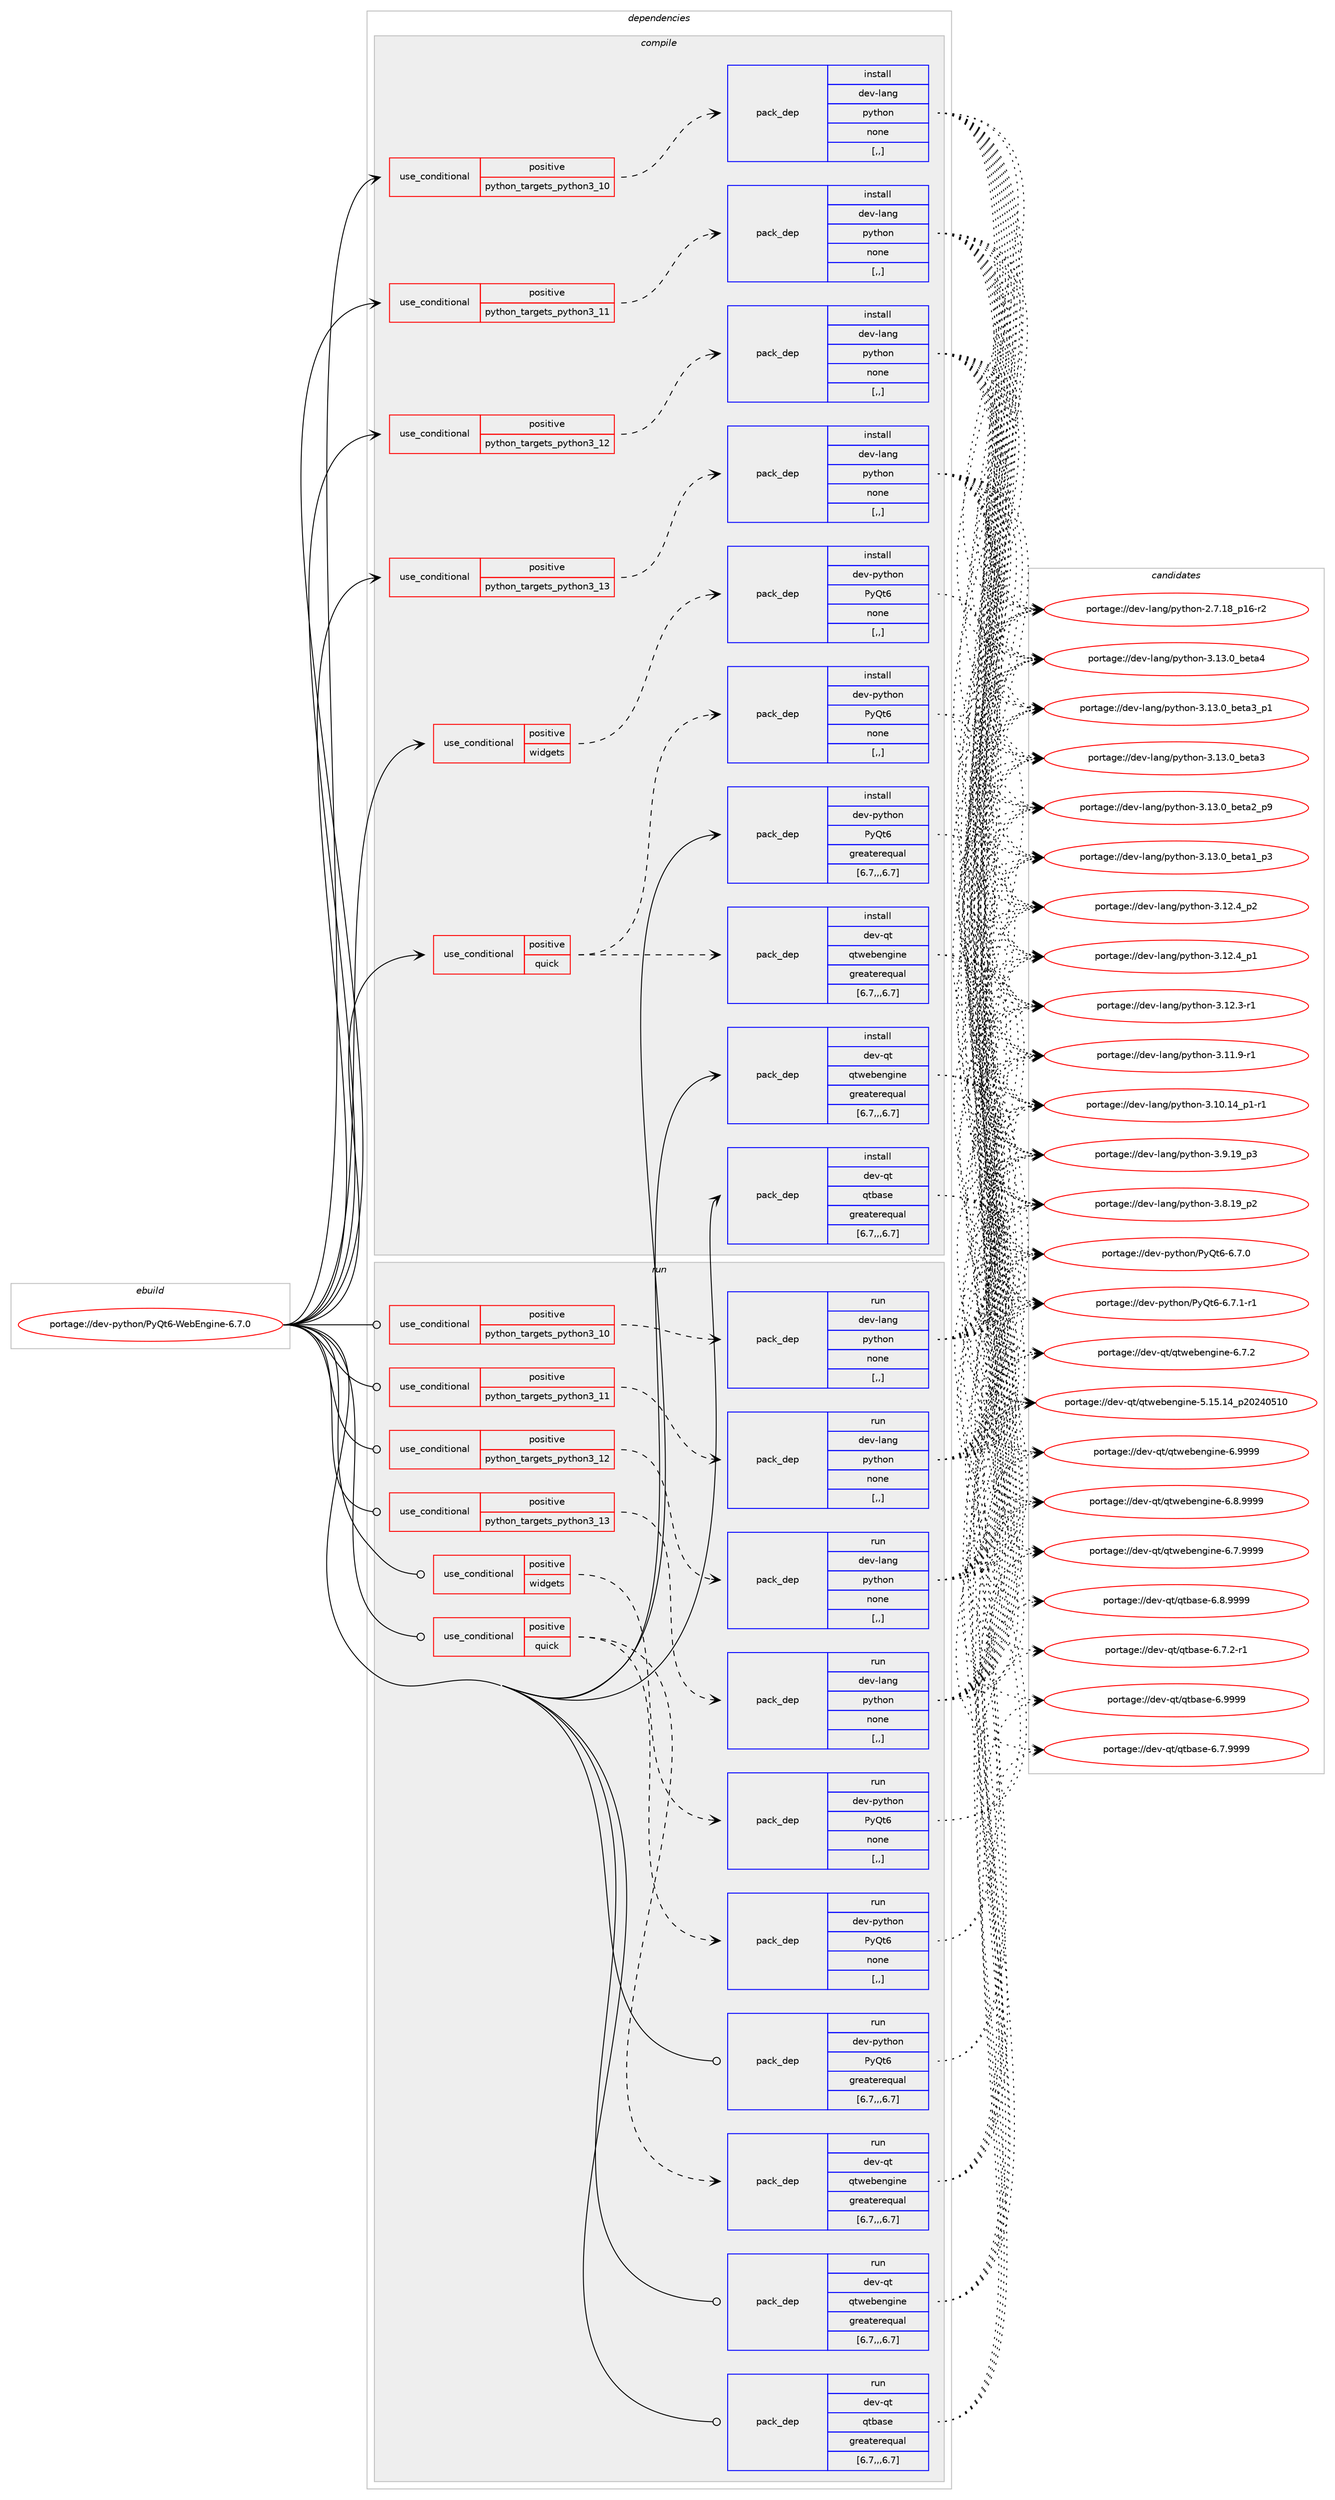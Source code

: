 digraph prolog {

# *************
# Graph options
# *************

newrank=true;
concentrate=true;
compound=true;
graph [rankdir=LR,fontname=Helvetica,fontsize=10,ranksep=1.5];#, ranksep=2.5, nodesep=0.2];
edge  [arrowhead=vee];
node  [fontname=Helvetica,fontsize=10];

# **********
# The ebuild
# **********

subgraph cluster_leftcol {
color=gray;
label=<<i>ebuild</i>>;
id [label="portage://dev-python/PyQt6-WebEngine-6.7.0", color=red, width=4, href="../dev-python/PyQt6-WebEngine-6.7.0.svg"];
}

# ****************
# The dependencies
# ****************

subgraph cluster_midcol {
color=gray;
label=<<i>dependencies</i>>;
subgraph cluster_compile {
fillcolor="#eeeeee";
style=filled;
label=<<i>compile</i>>;
subgraph cond30735 {
dependency141579 [label=<<TABLE BORDER="0" CELLBORDER="1" CELLSPACING="0" CELLPADDING="4"><TR><TD ROWSPAN="3" CELLPADDING="10">use_conditional</TD></TR><TR><TD>positive</TD></TR><TR><TD>python_targets_python3_10</TD></TR></TABLE>>, shape=none, color=red];
subgraph pack109601 {
dependency141580 [label=<<TABLE BORDER="0" CELLBORDER="1" CELLSPACING="0" CELLPADDING="4" WIDTH="220"><TR><TD ROWSPAN="6" CELLPADDING="30">pack_dep</TD></TR><TR><TD WIDTH="110">install</TD></TR><TR><TD>dev-lang</TD></TR><TR><TD>python</TD></TR><TR><TD>none</TD></TR><TR><TD>[,,]</TD></TR></TABLE>>, shape=none, color=blue];
}
dependency141579:e -> dependency141580:w [weight=20,style="dashed",arrowhead="vee"];
}
id:e -> dependency141579:w [weight=20,style="solid",arrowhead="vee"];
subgraph cond30736 {
dependency141581 [label=<<TABLE BORDER="0" CELLBORDER="1" CELLSPACING="0" CELLPADDING="4"><TR><TD ROWSPAN="3" CELLPADDING="10">use_conditional</TD></TR><TR><TD>positive</TD></TR><TR><TD>python_targets_python3_11</TD></TR></TABLE>>, shape=none, color=red];
subgraph pack109602 {
dependency141582 [label=<<TABLE BORDER="0" CELLBORDER="1" CELLSPACING="0" CELLPADDING="4" WIDTH="220"><TR><TD ROWSPAN="6" CELLPADDING="30">pack_dep</TD></TR><TR><TD WIDTH="110">install</TD></TR><TR><TD>dev-lang</TD></TR><TR><TD>python</TD></TR><TR><TD>none</TD></TR><TR><TD>[,,]</TD></TR></TABLE>>, shape=none, color=blue];
}
dependency141581:e -> dependency141582:w [weight=20,style="dashed",arrowhead="vee"];
}
id:e -> dependency141581:w [weight=20,style="solid",arrowhead="vee"];
subgraph cond30737 {
dependency141583 [label=<<TABLE BORDER="0" CELLBORDER="1" CELLSPACING="0" CELLPADDING="4"><TR><TD ROWSPAN="3" CELLPADDING="10">use_conditional</TD></TR><TR><TD>positive</TD></TR><TR><TD>python_targets_python3_12</TD></TR></TABLE>>, shape=none, color=red];
subgraph pack109603 {
dependency141584 [label=<<TABLE BORDER="0" CELLBORDER="1" CELLSPACING="0" CELLPADDING="4" WIDTH="220"><TR><TD ROWSPAN="6" CELLPADDING="30">pack_dep</TD></TR><TR><TD WIDTH="110">install</TD></TR><TR><TD>dev-lang</TD></TR><TR><TD>python</TD></TR><TR><TD>none</TD></TR><TR><TD>[,,]</TD></TR></TABLE>>, shape=none, color=blue];
}
dependency141583:e -> dependency141584:w [weight=20,style="dashed",arrowhead="vee"];
}
id:e -> dependency141583:w [weight=20,style="solid",arrowhead="vee"];
subgraph cond30738 {
dependency141585 [label=<<TABLE BORDER="0" CELLBORDER="1" CELLSPACING="0" CELLPADDING="4"><TR><TD ROWSPAN="3" CELLPADDING="10">use_conditional</TD></TR><TR><TD>positive</TD></TR><TR><TD>python_targets_python3_13</TD></TR></TABLE>>, shape=none, color=red];
subgraph pack109604 {
dependency141586 [label=<<TABLE BORDER="0" CELLBORDER="1" CELLSPACING="0" CELLPADDING="4" WIDTH="220"><TR><TD ROWSPAN="6" CELLPADDING="30">pack_dep</TD></TR><TR><TD WIDTH="110">install</TD></TR><TR><TD>dev-lang</TD></TR><TR><TD>python</TD></TR><TR><TD>none</TD></TR><TR><TD>[,,]</TD></TR></TABLE>>, shape=none, color=blue];
}
dependency141585:e -> dependency141586:w [weight=20,style="dashed",arrowhead="vee"];
}
id:e -> dependency141585:w [weight=20,style="solid",arrowhead="vee"];
subgraph cond30739 {
dependency141587 [label=<<TABLE BORDER="0" CELLBORDER="1" CELLSPACING="0" CELLPADDING="4"><TR><TD ROWSPAN="3" CELLPADDING="10">use_conditional</TD></TR><TR><TD>positive</TD></TR><TR><TD>quick</TD></TR></TABLE>>, shape=none, color=red];
subgraph pack109605 {
dependency141588 [label=<<TABLE BORDER="0" CELLBORDER="1" CELLSPACING="0" CELLPADDING="4" WIDTH="220"><TR><TD ROWSPAN="6" CELLPADDING="30">pack_dep</TD></TR><TR><TD WIDTH="110">install</TD></TR><TR><TD>dev-python</TD></TR><TR><TD>PyQt6</TD></TR><TR><TD>none</TD></TR><TR><TD>[,,]</TD></TR></TABLE>>, shape=none, color=blue];
}
dependency141587:e -> dependency141588:w [weight=20,style="dashed",arrowhead="vee"];
subgraph pack109606 {
dependency141589 [label=<<TABLE BORDER="0" CELLBORDER="1" CELLSPACING="0" CELLPADDING="4" WIDTH="220"><TR><TD ROWSPAN="6" CELLPADDING="30">pack_dep</TD></TR><TR><TD WIDTH="110">install</TD></TR><TR><TD>dev-qt</TD></TR><TR><TD>qtwebengine</TD></TR><TR><TD>greaterequal</TD></TR><TR><TD>[6.7,,,6.7]</TD></TR></TABLE>>, shape=none, color=blue];
}
dependency141587:e -> dependency141589:w [weight=20,style="dashed",arrowhead="vee"];
}
id:e -> dependency141587:w [weight=20,style="solid",arrowhead="vee"];
subgraph cond30740 {
dependency141590 [label=<<TABLE BORDER="0" CELLBORDER="1" CELLSPACING="0" CELLPADDING="4"><TR><TD ROWSPAN="3" CELLPADDING="10">use_conditional</TD></TR><TR><TD>positive</TD></TR><TR><TD>widgets</TD></TR></TABLE>>, shape=none, color=red];
subgraph pack109607 {
dependency141591 [label=<<TABLE BORDER="0" CELLBORDER="1" CELLSPACING="0" CELLPADDING="4" WIDTH="220"><TR><TD ROWSPAN="6" CELLPADDING="30">pack_dep</TD></TR><TR><TD WIDTH="110">install</TD></TR><TR><TD>dev-python</TD></TR><TR><TD>PyQt6</TD></TR><TR><TD>none</TD></TR><TR><TD>[,,]</TD></TR></TABLE>>, shape=none, color=blue];
}
dependency141590:e -> dependency141591:w [weight=20,style="dashed",arrowhead="vee"];
}
id:e -> dependency141590:w [weight=20,style="solid",arrowhead="vee"];
subgraph pack109608 {
dependency141592 [label=<<TABLE BORDER="0" CELLBORDER="1" CELLSPACING="0" CELLPADDING="4" WIDTH="220"><TR><TD ROWSPAN="6" CELLPADDING="30">pack_dep</TD></TR><TR><TD WIDTH="110">install</TD></TR><TR><TD>dev-python</TD></TR><TR><TD>PyQt6</TD></TR><TR><TD>greaterequal</TD></TR><TR><TD>[6.7,,,6.7]</TD></TR></TABLE>>, shape=none, color=blue];
}
id:e -> dependency141592:w [weight=20,style="solid",arrowhead="vee"];
subgraph pack109609 {
dependency141593 [label=<<TABLE BORDER="0" CELLBORDER="1" CELLSPACING="0" CELLPADDING="4" WIDTH="220"><TR><TD ROWSPAN="6" CELLPADDING="30">pack_dep</TD></TR><TR><TD WIDTH="110">install</TD></TR><TR><TD>dev-qt</TD></TR><TR><TD>qtbase</TD></TR><TR><TD>greaterequal</TD></TR><TR><TD>[6.7,,,6.7]</TD></TR></TABLE>>, shape=none, color=blue];
}
id:e -> dependency141593:w [weight=20,style="solid",arrowhead="vee"];
subgraph pack109610 {
dependency141594 [label=<<TABLE BORDER="0" CELLBORDER="1" CELLSPACING="0" CELLPADDING="4" WIDTH="220"><TR><TD ROWSPAN="6" CELLPADDING="30">pack_dep</TD></TR><TR><TD WIDTH="110">install</TD></TR><TR><TD>dev-qt</TD></TR><TR><TD>qtwebengine</TD></TR><TR><TD>greaterequal</TD></TR><TR><TD>[6.7,,,6.7]</TD></TR></TABLE>>, shape=none, color=blue];
}
id:e -> dependency141594:w [weight=20,style="solid",arrowhead="vee"];
}
subgraph cluster_compileandrun {
fillcolor="#eeeeee";
style=filled;
label=<<i>compile and run</i>>;
}
subgraph cluster_run {
fillcolor="#eeeeee";
style=filled;
label=<<i>run</i>>;
subgraph cond30741 {
dependency141595 [label=<<TABLE BORDER="0" CELLBORDER="1" CELLSPACING="0" CELLPADDING="4"><TR><TD ROWSPAN="3" CELLPADDING="10">use_conditional</TD></TR><TR><TD>positive</TD></TR><TR><TD>python_targets_python3_10</TD></TR></TABLE>>, shape=none, color=red];
subgraph pack109611 {
dependency141596 [label=<<TABLE BORDER="0" CELLBORDER="1" CELLSPACING="0" CELLPADDING="4" WIDTH="220"><TR><TD ROWSPAN="6" CELLPADDING="30">pack_dep</TD></TR><TR><TD WIDTH="110">run</TD></TR><TR><TD>dev-lang</TD></TR><TR><TD>python</TD></TR><TR><TD>none</TD></TR><TR><TD>[,,]</TD></TR></TABLE>>, shape=none, color=blue];
}
dependency141595:e -> dependency141596:w [weight=20,style="dashed",arrowhead="vee"];
}
id:e -> dependency141595:w [weight=20,style="solid",arrowhead="odot"];
subgraph cond30742 {
dependency141597 [label=<<TABLE BORDER="0" CELLBORDER="1" CELLSPACING="0" CELLPADDING="4"><TR><TD ROWSPAN="3" CELLPADDING="10">use_conditional</TD></TR><TR><TD>positive</TD></TR><TR><TD>python_targets_python3_11</TD></TR></TABLE>>, shape=none, color=red];
subgraph pack109612 {
dependency141598 [label=<<TABLE BORDER="0" CELLBORDER="1" CELLSPACING="0" CELLPADDING="4" WIDTH="220"><TR><TD ROWSPAN="6" CELLPADDING="30">pack_dep</TD></TR><TR><TD WIDTH="110">run</TD></TR><TR><TD>dev-lang</TD></TR><TR><TD>python</TD></TR><TR><TD>none</TD></TR><TR><TD>[,,]</TD></TR></TABLE>>, shape=none, color=blue];
}
dependency141597:e -> dependency141598:w [weight=20,style="dashed",arrowhead="vee"];
}
id:e -> dependency141597:w [weight=20,style="solid",arrowhead="odot"];
subgraph cond30743 {
dependency141599 [label=<<TABLE BORDER="0" CELLBORDER="1" CELLSPACING="0" CELLPADDING="4"><TR><TD ROWSPAN="3" CELLPADDING="10">use_conditional</TD></TR><TR><TD>positive</TD></TR><TR><TD>python_targets_python3_12</TD></TR></TABLE>>, shape=none, color=red];
subgraph pack109613 {
dependency141600 [label=<<TABLE BORDER="0" CELLBORDER="1" CELLSPACING="0" CELLPADDING="4" WIDTH="220"><TR><TD ROWSPAN="6" CELLPADDING="30">pack_dep</TD></TR><TR><TD WIDTH="110">run</TD></TR><TR><TD>dev-lang</TD></TR><TR><TD>python</TD></TR><TR><TD>none</TD></TR><TR><TD>[,,]</TD></TR></TABLE>>, shape=none, color=blue];
}
dependency141599:e -> dependency141600:w [weight=20,style="dashed",arrowhead="vee"];
}
id:e -> dependency141599:w [weight=20,style="solid",arrowhead="odot"];
subgraph cond30744 {
dependency141601 [label=<<TABLE BORDER="0" CELLBORDER="1" CELLSPACING="0" CELLPADDING="4"><TR><TD ROWSPAN="3" CELLPADDING="10">use_conditional</TD></TR><TR><TD>positive</TD></TR><TR><TD>python_targets_python3_13</TD></TR></TABLE>>, shape=none, color=red];
subgraph pack109614 {
dependency141602 [label=<<TABLE BORDER="0" CELLBORDER="1" CELLSPACING="0" CELLPADDING="4" WIDTH="220"><TR><TD ROWSPAN="6" CELLPADDING="30">pack_dep</TD></TR><TR><TD WIDTH="110">run</TD></TR><TR><TD>dev-lang</TD></TR><TR><TD>python</TD></TR><TR><TD>none</TD></TR><TR><TD>[,,]</TD></TR></TABLE>>, shape=none, color=blue];
}
dependency141601:e -> dependency141602:w [weight=20,style="dashed",arrowhead="vee"];
}
id:e -> dependency141601:w [weight=20,style="solid",arrowhead="odot"];
subgraph cond30745 {
dependency141603 [label=<<TABLE BORDER="0" CELLBORDER="1" CELLSPACING="0" CELLPADDING="4"><TR><TD ROWSPAN="3" CELLPADDING="10">use_conditional</TD></TR><TR><TD>positive</TD></TR><TR><TD>quick</TD></TR></TABLE>>, shape=none, color=red];
subgraph pack109615 {
dependency141604 [label=<<TABLE BORDER="0" CELLBORDER="1" CELLSPACING="0" CELLPADDING="4" WIDTH="220"><TR><TD ROWSPAN="6" CELLPADDING="30">pack_dep</TD></TR><TR><TD WIDTH="110">run</TD></TR><TR><TD>dev-python</TD></TR><TR><TD>PyQt6</TD></TR><TR><TD>none</TD></TR><TR><TD>[,,]</TD></TR></TABLE>>, shape=none, color=blue];
}
dependency141603:e -> dependency141604:w [weight=20,style="dashed",arrowhead="vee"];
subgraph pack109616 {
dependency141605 [label=<<TABLE BORDER="0" CELLBORDER="1" CELLSPACING="0" CELLPADDING="4" WIDTH="220"><TR><TD ROWSPAN="6" CELLPADDING="30">pack_dep</TD></TR><TR><TD WIDTH="110">run</TD></TR><TR><TD>dev-qt</TD></TR><TR><TD>qtwebengine</TD></TR><TR><TD>greaterequal</TD></TR><TR><TD>[6.7,,,6.7]</TD></TR></TABLE>>, shape=none, color=blue];
}
dependency141603:e -> dependency141605:w [weight=20,style="dashed",arrowhead="vee"];
}
id:e -> dependency141603:w [weight=20,style="solid",arrowhead="odot"];
subgraph cond30746 {
dependency141606 [label=<<TABLE BORDER="0" CELLBORDER="1" CELLSPACING="0" CELLPADDING="4"><TR><TD ROWSPAN="3" CELLPADDING="10">use_conditional</TD></TR><TR><TD>positive</TD></TR><TR><TD>widgets</TD></TR></TABLE>>, shape=none, color=red];
subgraph pack109617 {
dependency141607 [label=<<TABLE BORDER="0" CELLBORDER="1" CELLSPACING="0" CELLPADDING="4" WIDTH="220"><TR><TD ROWSPAN="6" CELLPADDING="30">pack_dep</TD></TR><TR><TD WIDTH="110">run</TD></TR><TR><TD>dev-python</TD></TR><TR><TD>PyQt6</TD></TR><TR><TD>none</TD></TR><TR><TD>[,,]</TD></TR></TABLE>>, shape=none, color=blue];
}
dependency141606:e -> dependency141607:w [weight=20,style="dashed",arrowhead="vee"];
}
id:e -> dependency141606:w [weight=20,style="solid",arrowhead="odot"];
subgraph pack109618 {
dependency141608 [label=<<TABLE BORDER="0" CELLBORDER="1" CELLSPACING="0" CELLPADDING="4" WIDTH="220"><TR><TD ROWSPAN="6" CELLPADDING="30">pack_dep</TD></TR><TR><TD WIDTH="110">run</TD></TR><TR><TD>dev-python</TD></TR><TR><TD>PyQt6</TD></TR><TR><TD>greaterequal</TD></TR><TR><TD>[6.7,,,6.7]</TD></TR></TABLE>>, shape=none, color=blue];
}
id:e -> dependency141608:w [weight=20,style="solid",arrowhead="odot"];
subgraph pack109619 {
dependency141609 [label=<<TABLE BORDER="0" CELLBORDER="1" CELLSPACING="0" CELLPADDING="4" WIDTH="220"><TR><TD ROWSPAN="6" CELLPADDING="30">pack_dep</TD></TR><TR><TD WIDTH="110">run</TD></TR><TR><TD>dev-qt</TD></TR><TR><TD>qtbase</TD></TR><TR><TD>greaterequal</TD></TR><TR><TD>[6.7,,,6.7]</TD></TR></TABLE>>, shape=none, color=blue];
}
id:e -> dependency141609:w [weight=20,style="solid",arrowhead="odot"];
subgraph pack109620 {
dependency141610 [label=<<TABLE BORDER="0" CELLBORDER="1" CELLSPACING="0" CELLPADDING="4" WIDTH="220"><TR><TD ROWSPAN="6" CELLPADDING="30">pack_dep</TD></TR><TR><TD WIDTH="110">run</TD></TR><TR><TD>dev-qt</TD></TR><TR><TD>qtwebengine</TD></TR><TR><TD>greaterequal</TD></TR><TR><TD>[6.7,,,6.7]</TD></TR></TABLE>>, shape=none, color=blue];
}
id:e -> dependency141610:w [weight=20,style="solid",arrowhead="odot"];
}
}

# **************
# The candidates
# **************

subgraph cluster_choices {
rank=same;
color=gray;
label=<<i>candidates</i>>;

subgraph choice109601 {
color=black;
nodesep=1;
choice1001011184510897110103471121211161041111104551464951464895981011169752 [label="portage://dev-lang/python-3.13.0_beta4", color=red, width=4,href="../dev-lang/python-3.13.0_beta4.svg"];
choice10010111845108971101034711212111610411111045514649514648959810111697519511249 [label="portage://dev-lang/python-3.13.0_beta3_p1", color=red, width=4,href="../dev-lang/python-3.13.0_beta3_p1.svg"];
choice1001011184510897110103471121211161041111104551464951464895981011169751 [label="portage://dev-lang/python-3.13.0_beta3", color=red, width=4,href="../dev-lang/python-3.13.0_beta3.svg"];
choice10010111845108971101034711212111610411111045514649514648959810111697509511257 [label="portage://dev-lang/python-3.13.0_beta2_p9", color=red, width=4,href="../dev-lang/python-3.13.0_beta2_p9.svg"];
choice10010111845108971101034711212111610411111045514649514648959810111697499511251 [label="portage://dev-lang/python-3.13.0_beta1_p3", color=red, width=4,href="../dev-lang/python-3.13.0_beta1_p3.svg"];
choice100101118451089711010347112121116104111110455146495046529511250 [label="portage://dev-lang/python-3.12.4_p2", color=red, width=4,href="../dev-lang/python-3.12.4_p2.svg"];
choice100101118451089711010347112121116104111110455146495046529511249 [label="portage://dev-lang/python-3.12.4_p1", color=red, width=4,href="../dev-lang/python-3.12.4_p1.svg"];
choice100101118451089711010347112121116104111110455146495046514511449 [label="portage://dev-lang/python-3.12.3-r1", color=red, width=4,href="../dev-lang/python-3.12.3-r1.svg"];
choice100101118451089711010347112121116104111110455146494946574511449 [label="portage://dev-lang/python-3.11.9-r1", color=red, width=4,href="../dev-lang/python-3.11.9-r1.svg"];
choice100101118451089711010347112121116104111110455146494846495295112494511449 [label="portage://dev-lang/python-3.10.14_p1-r1", color=red, width=4,href="../dev-lang/python-3.10.14_p1-r1.svg"];
choice100101118451089711010347112121116104111110455146574649579511251 [label="portage://dev-lang/python-3.9.19_p3", color=red, width=4,href="../dev-lang/python-3.9.19_p3.svg"];
choice100101118451089711010347112121116104111110455146564649579511250 [label="portage://dev-lang/python-3.8.19_p2", color=red, width=4,href="../dev-lang/python-3.8.19_p2.svg"];
choice100101118451089711010347112121116104111110455046554649569511249544511450 [label="portage://dev-lang/python-2.7.18_p16-r2", color=red, width=4,href="../dev-lang/python-2.7.18_p16-r2.svg"];
dependency141580:e -> choice1001011184510897110103471121211161041111104551464951464895981011169752:w [style=dotted,weight="100"];
dependency141580:e -> choice10010111845108971101034711212111610411111045514649514648959810111697519511249:w [style=dotted,weight="100"];
dependency141580:e -> choice1001011184510897110103471121211161041111104551464951464895981011169751:w [style=dotted,weight="100"];
dependency141580:e -> choice10010111845108971101034711212111610411111045514649514648959810111697509511257:w [style=dotted,weight="100"];
dependency141580:e -> choice10010111845108971101034711212111610411111045514649514648959810111697499511251:w [style=dotted,weight="100"];
dependency141580:e -> choice100101118451089711010347112121116104111110455146495046529511250:w [style=dotted,weight="100"];
dependency141580:e -> choice100101118451089711010347112121116104111110455146495046529511249:w [style=dotted,weight="100"];
dependency141580:e -> choice100101118451089711010347112121116104111110455146495046514511449:w [style=dotted,weight="100"];
dependency141580:e -> choice100101118451089711010347112121116104111110455146494946574511449:w [style=dotted,weight="100"];
dependency141580:e -> choice100101118451089711010347112121116104111110455146494846495295112494511449:w [style=dotted,weight="100"];
dependency141580:e -> choice100101118451089711010347112121116104111110455146574649579511251:w [style=dotted,weight="100"];
dependency141580:e -> choice100101118451089711010347112121116104111110455146564649579511250:w [style=dotted,weight="100"];
dependency141580:e -> choice100101118451089711010347112121116104111110455046554649569511249544511450:w [style=dotted,weight="100"];
}
subgraph choice109602 {
color=black;
nodesep=1;
choice1001011184510897110103471121211161041111104551464951464895981011169752 [label="portage://dev-lang/python-3.13.0_beta4", color=red, width=4,href="../dev-lang/python-3.13.0_beta4.svg"];
choice10010111845108971101034711212111610411111045514649514648959810111697519511249 [label="portage://dev-lang/python-3.13.0_beta3_p1", color=red, width=4,href="../dev-lang/python-3.13.0_beta3_p1.svg"];
choice1001011184510897110103471121211161041111104551464951464895981011169751 [label="portage://dev-lang/python-3.13.0_beta3", color=red, width=4,href="../dev-lang/python-3.13.0_beta3.svg"];
choice10010111845108971101034711212111610411111045514649514648959810111697509511257 [label="portage://dev-lang/python-3.13.0_beta2_p9", color=red, width=4,href="../dev-lang/python-3.13.0_beta2_p9.svg"];
choice10010111845108971101034711212111610411111045514649514648959810111697499511251 [label="portage://dev-lang/python-3.13.0_beta1_p3", color=red, width=4,href="../dev-lang/python-3.13.0_beta1_p3.svg"];
choice100101118451089711010347112121116104111110455146495046529511250 [label="portage://dev-lang/python-3.12.4_p2", color=red, width=4,href="../dev-lang/python-3.12.4_p2.svg"];
choice100101118451089711010347112121116104111110455146495046529511249 [label="portage://dev-lang/python-3.12.4_p1", color=red, width=4,href="../dev-lang/python-3.12.4_p1.svg"];
choice100101118451089711010347112121116104111110455146495046514511449 [label="portage://dev-lang/python-3.12.3-r1", color=red, width=4,href="../dev-lang/python-3.12.3-r1.svg"];
choice100101118451089711010347112121116104111110455146494946574511449 [label="portage://dev-lang/python-3.11.9-r1", color=red, width=4,href="../dev-lang/python-3.11.9-r1.svg"];
choice100101118451089711010347112121116104111110455146494846495295112494511449 [label="portage://dev-lang/python-3.10.14_p1-r1", color=red, width=4,href="../dev-lang/python-3.10.14_p1-r1.svg"];
choice100101118451089711010347112121116104111110455146574649579511251 [label="portage://dev-lang/python-3.9.19_p3", color=red, width=4,href="../dev-lang/python-3.9.19_p3.svg"];
choice100101118451089711010347112121116104111110455146564649579511250 [label="portage://dev-lang/python-3.8.19_p2", color=red, width=4,href="../dev-lang/python-3.8.19_p2.svg"];
choice100101118451089711010347112121116104111110455046554649569511249544511450 [label="portage://dev-lang/python-2.7.18_p16-r2", color=red, width=4,href="../dev-lang/python-2.7.18_p16-r2.svg"];
dependency141582:e -> choice1001011184510897110103471121211161041111104551464951464895981011169752:w [style=dotted,weight="100"];
dependency141582:e -> choice10010111845108971101034711212111610411111045514649514648959810111697519511249:w [style=dotted,weight="100"];
dependency141582:e -> choice1001011184510897110103471121211161041111104551464951464895981011169751:w [style=dotted,weight="100"];
dependency141582:e -> choice10010111845108971101034711212111610411111045514649514648959810111697509511257:w [style=dotted,weight="100"];
dependency141582:e -> choice10010111845108971101034711212111610411111045514649514648959810111697499511251:w [style=dotted,weight="100"];
dependency141582:e -> choice100101118451089711010347112121116104111110455146495046529511250:w [style=dotted,weight="100"];
dependency141582:e -> choice100101118451089711010347112121116104111110455146495046529511249:w [style=dotted,weight="100"];
dependency141582:e -> choice100101118451089711010347112121116104111110455146495046514511449:w [style=dotted,weight="100"];
dependency141582:e -> choice100101118451089711010347112121116104111110455146494946574511449:w [style=dotted,weight="100"];
dependency141582:e -> choice100101118451089711010347112121116104111110455146494846495295112494511449:w [style=dotted,weight="100"];
dependency141582:e -> choice100101118451089711010347112121116104111110455146574649579511251:w [style=dotted,weight="100"];
dependency141582:e -> choice100101118451089711010347112121116104111110455146564649579511250:w [style=dotted,weight="100"];
dependency141582:e -> choice100101118451089711010347112121116104111110455046554649569511249544511450:w [style=dotted,weight="100"];
}
subgraph choice109603 {
color=black;
nodesep=1;
choice1001011184510897110103471121211161041111104551464951464895981011169752 [label="portage://dev-lang/python-3.13.0_beta4", color=red, width=4,href="../dev-lang/python-3.13.0_beta4.svg"];
choice10010111845108971101034711212111610411111045514649514648959810111697519511249 [label="portage://dev-lang/python-3.13.0_beta3_p1", color=red, width=4,href="../dev-lang/python-3.13.0_beta3_p1.svg"];
choice1001011184510897110103471121211161041111104551464951464895981011169751 [label="portage://dev-lang/python-3.13.0_beta3", color=red, width=4,href="../dev-lang/python-3.13.0_beta3.svg"];
choice10010111845108971101034711212111610411111045514649514648959810111697509511257 [label="portage://dev-lang/python-3.13.0_beta2_p9", color=red, width=4,href="../dev-lang/python-3.13.0_beta2_p9.svg"];
choice10010111845108971101034711212111610411111045514649514648959810111697499511251 [label="portage://dev-lang/python-3.13.0_beta1_p3", color=red, width=4,href="../dev-lang/python-3.13.0_beta1_p3.svg"];
choice100101118451089711010347112121116104111110455146495046529511250 [label="portage://dev-lang/python-3.12.4_p2", color=red, width=4,href="../dev-lang/python-3.12.4_p2.svg"];
choice100101118451089711010347112121116104111110455146495046529511249 [label="portage://dev-lang/python-3.12.4_p1", color=red, width=4,href="../dev-lang/python-3.12.4_p1.svg"];
choice100101118451089711010347112121116104111110455146495046514511449 [label="portage://dev-lang/python-3.12.3-r1", color=red, width=4,href="../dev-lang/python-3.12.3-r1.svg"];
choice100101118451089711010347112121116104111110455146494946574511449 [label="portage://dev-lang/python-3.11.9-r1", color=red, width=4,href="../dev-lang/python-3.11.9-r1.svg"];
choice100101118451089711010347112121116104111110455146494846495295112494511449 [label="portage://dev-lang/python-3.10.14_p1-r1", color=red, width=4,href="../dev-lang/python-3.10.14_p1-r1.svg"];
choice100101118451089711010347112121116104111110455146574649579511251 [label="portage://dev-lang/python-3.9.19_p3", color=red, width=4,href="../dev-lang/python-3.9.19_p3.svg"];
choice100101118451089711010347112121116104111110455146564649579511250 [label="portage://dev-lang/python-3.8.19_p2", color=red, width=4,href="../dev-lang/python-3.8.19_p2.svg"];
choice100101118451089711010347112121116104111110455046554649569511249544511450 [label="portage://dev-lang/python-2.7.18_p16-r2", color=red, width=4,href="../dev-lang/python-2.7.18_p16-r2.svg"];
dependency141584:e -> choice1001011184510897110103471121211161041111104551464951464895981011169752:w [style=dotted,weight="100"];
dependency141584:e -> choice10010111845108971101034711212111610411111045514649514648959810111697519511249:w [style=dotted,weight="100"];
dependency141584:e -> choice1001011184510897110103471121211161041111104551464951464895981011169751:w [style=dotted,weight="100"];
dependency141584:e -> choice10010111845108971101034711212111610411111045514649514648959810111697509511257:w [style=dotted,weight="100"];
dependency141584:e -> choice10010111845108971101034711212111610411111045514649514648959810111697499511251:w [style=dotted,weight="100"];
dependency141584:e -> choice100101118451089711010347112121116104111110455146495046529511250:w [style=dotted,weight="100"];
dependency141584:e -> choice100101118451089711010347112121116104111110455146495046529511249:w [style=dotted,weight="100"];
dependency141584:e -> choice100101118451089711010347112121116104111110455146495046514511449:w [style=dotted,weight="100"];
dependency141584:e -> choice100101118451089711010347112121116104111110455146494946574511449:w [style=dotted,weight="100"];
dependency141584:e -> choice100101118451089711010347112121116104111110455146494846495295112494511449:w [style=dotted,weight="100"];
dependency141584:e -> choice100101118451089711010347112121116104111110455146574649579511251:w [style=dotted,weight="100"];
dependency141584:e -> choice100101118451089711010347112121116104111110455146564649579511250:w [style=dotted,weight="100"];
dependency141584:e -> choice100101118451089711010347112121116104111110455046554649569511249544511450:w [style=dotted,weight="100"];
}
subgraph choice109604 {
color=black;
nodesep=1;
choice1001011184510897110103471121211161041111104551464951464895981011169752 [label="portage://dev-lang/python-3.13.0_beta4", color=red, width=4,href="../dev-lang/python-3.13.0_beta4.svg"];
choice10010111845108971101034711212111610411111045514649514648959810111697519511249 [label="portage://dev-lang/python-3.13.0_beta3_p1", color=red, width=4,href="../dev-lang/python-3.13.0_beta3_p1.svg"];
choice1001011184510897110103471121211161041111104551464951464895981011169751 [label="portage://dev-lang/python-3.13.0_beta3", color=red, width=4,href="../dev-lang/python-3.13.0_beta3.svg"];
choice10010111845108971101034711212111610411111045514649514648959810111697509511257 [label="portage://dev-lang/python-3.13.0_beta2_p9", color=red, width=4,href="../dev-lang/python-3.13.0_beta2_p9.svg"];
choice10010111845108971101034711212111610411111045514649514648959810111697499511251 [label="portage://dev-lang/python-3.13.0_beta1_p3", color=red, width=4,href="../dev-lang/python-3.13.0_beta1_p3.svg"];
choice100101118451089711010347112121116104111110455146495046529511250 [label="portage://dev-lang/python-3.12.4_p2", color=red, width=4,href="../dev-lang/python-3.12.4_p2.svg"];
choice100101118451089711010347112121116104111110455146495046529511249 [label="portage://dev-lang/python-3.12.4_p1", color=red, width=4,href="../dev-lang/python-3.12.4_p1.svg"];
choice100101118451089711010347112121116104111110455146495046514511449 [label="portage://dev-lang/python-3.12.3-r1", color=red, width=4,href="../dev-lang/python-3.12.3-r1.svg"];
choice100101118451089711010347112121116104111110455146494946574511449 [label="portage://dev-lang/python-3.11.9-r1", color=red, width=4,href="../dev-lang/python-3.11.9-r1.svg"];
choice100101118451089711010347112121116104111110455146494846495295112494511449 [label="portage://dev-lang/python-3.10.14_p1-r1", color=red, width=4,href="../dev-lang/python-3.10.14_p1-r1.svg"];
choice100101118451089711010347112121116104111110455146574649579511251 [label="portage://dev-lang/python-3.9.19_p3", color=red, width=4,href="../dev-lang/python-3.9.19_p3.svg"];
choice100101118451089711010347112121116104111110455146564649579511250 [label="portage://dev-lang/python-3.8.19_p2", color=red, width=4,href="../dev-lang/python-3.8.19_p2.svg"];
choice100101118451089711010347112121116104111110455046554649569511249544511450 [label="portage://dev-lang/python-2.7.18_p16-r2", color=red, width=4,href="../dev-lang/python-2.7.18_p16-r2.svg"];
dependency141586:e -> choice1001011184510897110103471121211161041111104551464951464895981011169752:w [style=dotted,weight="100"];
dependency141586:e -> choice10010111845108971101034711212111610411111045514649514648959810111697519511249:w [style=dotted,weight="100"];
dependency141586:e -> choice1001011184510897110103471121211161041111104551464951464895981011169751:w [style=dotted,weight="100"];
dependency141586:e -> choice10010111845108971101034711212111610411111045514649514648959810111697509511257:w [style=dotted,weight="100"];
dependency141586:e -> choice10010111845108971101034711212111610411111045514649514648959810111697499511251:w [style=dotted,weight="100"];
dependency141586:e -> choice100101118451089711010347112121116104111110455146495046529511250:w [style=dotted,weight="100"];
dependency141586:e -> choice100101118451089711010347112121116104111110455146495046529511249:w [style=dotted,weight="100"];
dependency141586:e -> choice100101118451089711010347112121116104111110455146495046514511449:w [style=dotted,weight="100"];
dependency141586:e -> choice100101118451089711010347112121116104111110455146494946574511449:w [style=dotted,weight="100"];
dependency141586:e -> choice100101118451089711010347112121116104111110455146494846495295112494511449:w [style=dotted,weight="100"];
dependency141586:e -> choice100101118451089711010347112121116104111110455146574649579511251:w [style=dotted,weight="100"];
dependency141586:e -> choice100101118451089711010347112121116104111110455146564649579511250:w [style=dotted,weight="100"];
dependency141586:e -> choice100101118451089711010347112121116104111110455046554649569511249544511450:w [style=dotted,weight="100"];
}
subgraph choice109605 {
color=black;
nodesep=1;
choice10010111845112121116104111110478012181116544554465546494511449 [label="portage://dev-python/PyQt6-6.7.1-r1", color=red, width=4,href="../dev-python/PyQt6-6.7.1-r1.svg"];
choice1001011184511212111610411111047801218111654455446554648 [label="portage://dev-python/PyQt6-6.7.0", color=red, width=4,href="../dev-python/PyQt6-6.7.0.svg"];
dependency141588:e -> choice10010111845112121116104111110478012181116544554465546494511449:w [style=dotted,weight="100"];
dependency141588:e -> choice1001011184511212111610411111047801218111654455446554648:w [style=dotted,weight="100"];
}
subgraph choice109606 {
color=black;
nodesep=1;
choice10010111845113116471131161191019810111010310511010145544657575757 [label="portage://dev-qt/qtwebengine-6.9999", color=red, width=4,href="../dev-qt/qtwebengine-6.9999.svg"];
choice100101118451131164711311611910198101110103105110101455446564657575757 [label="portage://dev-qt/qtwebengine-6.8.9999", color=red, width=4,href="../dev-qt/qtwebengine-6.8.9999.svg"];
choice100101118451131164711311611910198101110103105110101455446554657575757 [label="portage://dev-qt/qtwebengine-6.7.9999", color=red, width=4,href="../dev-qt/qtwebengine-6.7.9999.svg"];
choice100101118451131164711311611910198101110103105110101455446554650 [label="portage://dev-qt/qtwebengine-6.7.2", color=red, width=4,href="../dev-qt/qtwebengine-6.7.2.svg"];
choice1001011184511311647113116119101981011101031051101014553464953464952951125048505248534948 [label="portage://dev-qt/qtwebengine-5.15.14_p20240510", color=red, width=4,href="../dev-qt/qtwebengine-5.15.14_p20240510.svg"];
dependency141589:e -> choice10010111845113116471131161191019810111010310511010145544657575757:w [style=dotted,weight="100"];
dependency141589:e -> choice100101118451131164711311611910198101110103105110101455446564657575757:w [style=dotted,weight="100"];
dependency141589:e -> choice100101118451131164711311611910198101110103105110101455446554657575757:w [style=dotted,weight="100"];
dependency141589:e -> choice100101118451131164711311611910198101110103105110101455446554650:w [style=dotted,weight="100"];
dependency141589:e -> choice1001011184511311647113116119101981011101031051101014553464953464952951125048505248534948:w [style=dotted,weight="100"];
}
subgraph choice109607 {
color=black;
nodesep=1;
choice10010111845112121116104111110478012181116544554465546494511449 [label="portage://dev-python/PyQt6-6.7.1-r1", color=red, width=4,href="../dev-python/PyQt6-6.7.1-r1.svg"];
choice1001011184511212111610411111047801218111654455446554648 [label="portage://dev-python/PyQt6-6.7.0", color=red, width=4,href="../dev-python/PyQt6-6.7.0.svg"];
dependency141591:e -> choice10010111845112121116104111110478012181116544554465546494511449:w [style=dotted,weight="100"];
dependency141591:e -> choice1001011184511212111610411111047801218111654455446554648:w [style=dotted,weight="100"];
}
subgraph choice109608 {
color=black;
nodesep=1;
choice10010111845112121116104111110478012181116544554465546494511449 [label="portage://dev-python/PyQt6-6.7.1-r1", color=red, width=4,href="../dev-python/PyQt6-6.7.1-r1.svg"];
choice1001011184511212111610411111047801218111654455446554648 [label="portage://dev-python/PyQt6-6.7.0", color=red, width=4,href="../dev-python/PyQt6-6.7.0.svg"];
dependency141592:e -> choice10010111845112121116104111110478012181116544554465546494511449:w [style=dotted,weight="100"];
dependency141592:e -> choice1001011184511212111610411111047801218111654455446554648:w [style=dotted,weight="100"];
}
subgraph choice109609 {
color=black;
nodesep=1;
choice1001011184511311647113116989711510145544657575757 [label="portage://dev-qt/qtbase-6.9999", color=red, width=4,href="../dev-qt/qtbase-6.9999.svg"];
choice10010111845113116471131169897115101455446564657575757 [label="portage://dev-qt/qtbase-6.8.9999", color=red, width=4,href="../dev-qt/qtbase-6.8.9999.svg"];
choice10010111845113116471131169897115101455446554657575757 [label="portage://dev-qt/qtbase-6.7.9999", color=red, width=4,href="../dev-qt/qtbase-6.7.9999.svg"];
choice100101118451131164711311698971151014554465546504511449 [label="portage://dev-qt/qtbase-6.7.2-r1", color=red, width=4,href="../dev-qt/qtbase-6.7.2-r1.svg"];
dependency141593:e -> choice1001011184511311647113116989711510145544657575757:w [style=dotted,weight="100"];
dependency141593:e -> choice10010111845113116471131169897115101455446564657575757:w [style=dotted,weight="100"];
dependency141593:e -> choice10010111845113116471131169897115101455446554657575757:w [style=dotted,weight="100"];
dependency141593:e -> choice100101118451131164711311698971151014554465546504511449:w [style=dotted,weight="100"];
}
subgraph choice109610 {
color=black;
nodesep=1;
choice10010111845113116471131161191019810111010310511010145544657575757 [label="portage://dev-qt/qtwebengine-6.9999", color=red, width=4,href="../dev-qt/qtwebengine-6.9999.svg"];
choice100101118451131164711311611910198101110103105110101455446564657575757 [label="portage://dev-qt/qtwebengine-6.8.9999", color=red, width=4,href="../dev-qt/qtwebengine-6.8.9999.svg"];
choice100101118451131164711311611910198101110103105110101455446554657575757 [label="portage://dev-qt/qtwebengine-6.7.9999", color=red, width=4,href="../dev-qt/qtwebengine-6.7.9999.svg"];
choice100101118451131164711311611910198101110103105110101455446554650 [label="portage://dev-qt/qtwebengine-6.7.2", color=red, width=4,href="../dev-qt/qtwebengine-6.7.2.svg"];
choice1001011184511311647113116119101981011101031051101014553464953464952951125048505248534948 [label="portage://dev-qt/qtwebengine-5.15.14_p20240510", color=red, width=4,href="../dev-qt/qtwebengine-5.15.14_p20240510.svg"];
dependency141594:e -> choice10010111845113116471131161191019810111010310511010145544657575757:w [style=dotted,weight="100"];
dependency141594:e -> choice100101118451131164711311611910198101110103105110101455446564657575757:w [style=dotted,weight="100"];
dependency141594:e -> choice100101118451131164711311611910198101110103105110101455446554657575757:w [style=dotted,weight="100"];
dependency141594:e -> choice100101118451131164711311611910198101110103105110101455446554650:w [style=dotted,weight="100"];
dependency141594:e -> choice1001011184511311647113116119101981011101031051101014553464953464952951125048505248534948:w [style=dotted,weight="100"];
}
subgraph choice109611 {
color=black;
nodesep=1;
choice1001011184510897110103471121211161041111104551464951464895981011169752 [label="portage://dev-lang/python-3.13.0_beta4", color=red, width=4,href="../dev-lang/python-3.13.0_beta4.svg"];
choice10010111845108971101034711212111610411111045514649514648959810111697519511249 [label="portage://dev-lang/python-3.13.0_beta3_p1", color=red, width=4,href="../dev-lang/python-3.13.0_beta3_p1.svg"];
choice1001011184510897110103471121211161041111104551464951464895981011169751 [label="portage://dev-lang/python-3.13.0_beta3", color=red, width=4,href="../dev-lang/python-3.13.0_beta3.svg"];
choice10010111845108971101034711212111610411111045514649514648959810111697509511257 [label="portage://dev-lang/python-3.13.0_beta2_p9", color=red, width=4,href="../dev-lang/python-3.13.0_beta2_p9.svg"];
choice10010111845108971101034711212111610411111045514649514648959810111697499511251 [label="portage://dev-lang/python-3.13.0_beta1_p3", color=red, width=4,href="../dev-lang/python-3.13.0_beta1_p3.svg"];
choice100101118451089711010347112121116104111110455146495046529511250 [label="portage://dev-lang/python-3.12.4_p2", color=red, width=4,href="../dev-lang/python-3.12.4_p2.svg"];
choice100101118451089711010347112121116104111110455146495046529511249 [label="portage://dev-lang/python-3.12.4_p1", color=red, width=4,href="../dev-lang/python-3.12.4_p1.svg"];
choice100101118451089711010347112121116104111110455146495046514511449 [label="portage://dev-lang/python-3.12.3-r1", color=red, width=4,href="../dev-lang/python-3.12.3-r1.svg"];
choice100101118451089711010347112121116104111110455146494946574511449 [label="portage://dev-lang/python-3.11.9-r1", color=red, width=4,href="../dev-lang/python-3.11.9-r1.svg"];
choice100101118451089711010347112121116104111110455146494846495295112494511449 [label="portage://dev-lang/python-3.10.14_p1-r1", color=red, width=4,href="../dev-lang/python-3.10.14_p1-r1.svg"];
choice100101118451089711010347112121116104111110455146574649579511251 [label="portage://dev-lang/python-3.9.19_p3", color=red, width=4,href="../dev-lang/python-3.9.19_p3.svg"];
choice100101118451089711010347112121116104111110455146564649579511250 [label="portage://dev-lang/python-3.8.19_p2", color=red, width=4,href="../dev-lang/python-3.8.19_p2.svg"];
choice100101118451089711010347112121116104111110455046554649569511249544511450 [label="portage://dev-lang/python-2.7.18_p16-r2", color=red, width=4,href="../dev-lang/python-2.7.18_p16-r2.svg"];
dependency141596:e -> choice1001011184510897110103471121211161041111104551464951464895981011169752:w [style=dotted,weight="100"];
dependency141596:e -> choice10010111845108971101034711212111610411111045514649514648959810111697519511249:w [style=dotted,weight="100"];
dependency141596:e -> choice1001011184510897110103471121211161041111104551464951464895981011169751:w [style=dotted,weight="100"];
dependency141596:e -> choice10010111845108971101034711212111610411111045514649514648959810111697509511257:w [style=dotted,weight="100"];
dependency141596:e -> choice10010111845108971101034711212111610411111045514649514648959810111697499511251:w [style=dotted,weight="100"];
dependency141596:e -> choice100101118451089711010347112121116104111110455146495046529511250:w [style=dotted,weight="100"];
dependency141596:e -> choice100101118451089711010347112121116104111110455146495046529511249:w [style=dotted,weight="100"];
dependency141596:e -> choice100101118451089711010347112121116104111110455146495046514511449:w [style=dotted,weight="100"];
dependency141596:e -> choice100101118451089711010347112121116104111110455146494946574511449:w [style=dotted,weight="100"];
dependency141596:e -> choice100101118451089711010347112121116104111110455146494846495295112494511449:w [style=dotted,weight="100"];
dependency141596:e -> choice100101118451089711010347112121116104111110455146574649579511251:w [style=dotted,weight="100"];
dependency141596:e -> choice100101118451089711010347112121116104111110455146564649579511250:w [style=dotted,weight="100"];
dependency141596:e -> choice100101118451089711010347112121116104111110455046554649569511249544511450:w [style=dotted,weight="100"];
}
subgraph choice109612 {
color=black;
nodesep=1;
choice1001011184510897110103471121211161041111104551464951464895981011169752 [label="portage://dev-lang/python-3.13.0_beta4", color=red, width=4,href="../dev-lang/python-3.13.0_beta4.svg"];
choice10010111845108971101034711212111610411111045514649514648959810111697519511249 [label="portage://dev-lang/python-3.13.0_beta3_p1", color=red, width=4,href="../dev-lang/python-3.13.0_beta3_p1.svg"];
choice1001011184510897110103471121211161041111104551464951464895981011169751 [label="portage://dev-lang/python-3.13.0_beta3", color=red, width=4,href="../dev-lang/python-3.13.0_beta3.svg"];
choice10010111845108971101034711212111610411111045514649514648959810111697509511257 [label="portage://dev-lang/python-3.13.0_beta2_p9", color=red, width=4,href="../dev-lang/python-3.13.0_beta2_p9.svg"];
choice10010111845108971101034711212111610411111045514649514648959810111697499511251 [label="portage://dev-lang/python-3.13.0_beta1_p3", color=red, width=4,href="../dev-lang/python-3.13.0_beta1_p3.svg"];
choice100101118451089711010347112121116104111110455146495046529511250 [label="portage://dev-lang/python-3.12.4_p2", color=red, width=4,href="../dev-lang/python-3.12.4_p2.svg"];
choice100101118451089711010347112121116104111110455146495046529511249 [label="portage://dev-lang/python-3.12.4_p1", color=red, width=4,href="../dev-lang/python-3.12.4_p1.svg"];
choice100101118451089711010347112121116104111110455146495046514511449 [label="portage://dev-lang/python-3.12.3-r1", color=red, width=4,href="../dev-lang/python-3.12.3-r1.svg"];
choice100101118451089711010347112121116104111110455146494946574511449 [label="portage://dev-lang/python-3.11.9-r1", color=red, width=4,href="../dev-lang/python-3.11.9-r1.svg"];
choice100101118451089711010347112121116104111110455146494846495295112494511449 [label="portage://dev-lang/python-3.10.14_p1-r1", color=red, width=4,href="../dev-lang/python-3.10.14_p1-r1.svg"];
choice100101118451089711010347112121116104111110455146574649579511251 [label="portage://dev-lang/python-3.9.19_p3", color=red, width=4,href="../dev-lang/python-3.9.19_p3.svg"];
choice100101118451089711010347112121116104111110455146564649579511250 [label="portage://dev-lang/python-3.8.19_p2", color=red, width=4,href="../dev-lang/python-3.8.19_p2.svg"];
choice100101118451089711010347112121116104111110455046554649569511249544511450 [label="portage://dev-lang/python-2.7.18_p16-r2", color=red, width=4,href="../dev-lang/python-2.7.18_p16-r2.svg"];
dependency141598:e -> choice1001011184510897110103471121211161041111104551464951464895981011169752:w [style=dotted,weight="100"];
dependency141598:e -> choice10010111845108971101034711212111610411111045514649514648959810111697519511249:w [style=dotted,weight="100"];
dependency141598:e -> choice1001011184510897110103471121211161041111104551464951464895981011169751:w [style=dotted,weight="100"];
dependency141598:e -> choice10010111845108971101034711212111610411111045514649514648959810111697509511257:w [style=dotted,weight="100"];
dependency141598:e -> choice10010111845108971101034711212111610411111045514649514648959810111697499511251:w [style=dotted,weight="100"];
dependency141598:e -> choice100101118451089711010347112121116104111110455146495046529511250:w [style=dotted,weight="100"];
dependency141598:e -> choice100101118451089711010347112121116104111110455146495046529511249:w [style=dotted,weight="100"];
dependency141598:e -> choice100101118451089711010347112121116104111110455146495046514511449:w [style=dotted,weight="100"];
dependency141598:e -> choice100101118451089711010347112121116104111110455146494946574511449:w [style=dotted,weight="100"];
dependency141598:e -> choice100101118451089711010347112121116104111110455146494846495295112494511449:w [style=dotted,weight="100"];
dependency141598:e -> choice100101118451089711010347112121116104111110455146574649579511251:w [style=dotted,weight="100"];
dependency141598:e -> choice100101118451089711010347112121116104111110455146564649579511250:w [style=dotted,weight="100"];
dependency141598:e -> choice100101118451089711010347112121116104111110455046554649569511249544511450:w [style=dotted,weight="100"];
}
subgraph choice109613 {
color=black;
nodesep=1;
choice1001011184510897110103471121211161041111104551464951464895981011169752 [label="portage://dev-lang/python-3.13.0_beta4", color=red, width=4,href="../dev-lang/python-3.13.0_beta4.svg"];
choice10010111845108971101034711212111610411111045514649514648959810111697519511249 [label="portage://dev-lang/python-3.13.0_beta3_p1", color=red, width=4,href="../dev-lang/python-3.13.0_beta3_p1.svg"];
choice1001011184510897110103471121211161041111104551464951464895981011169751 [label="portage://dev-lang/python-3.13.0_beta3", color=red, width=4,href="../dev-lang/python-3.13.0_beta3.svg"];
choice10010111845108971101034711212111610411111045514649514648959810111697509511257 [label="portage://dev-lang/python-3.13.0_beta2_p9", color=red, width=4,href="../dev-lang/python-3.13.0_beta2_p9.svg"];
choice10010111845108971101034711212111610411111045514649514648959810111697499511251 [label="portage://dev-lang/python-3.13.0_beta1_p3", color=red, width=4,href="../dev-lang/python-3.13.0_beta1_p3.svg"];
choice100101118451089711010347112121116104111110455146495046529511250 [label="portage://dev-lang/python-3.12.4_p2", color=red, width=4,href="../dev-lang/python-3.12.4_p2.svg"];
choice100101118451089711010347112121116104111110455146495046529511249 [label="portage://dev-lang/python-3.12.4_p1", color=red, width=4,href="../dev-lang/python-3.12.4_p1.svg"];
choice100101118451089711010347112121116104111110455146495046514511449 [label="portage://dev-lang/python-3.12.3-r1", color=red, width=4,href="../dev-lang/python-3.12.3-r1.svg"];
choice100101118451089711010347112121116104111110455146494946574511449 [label="portage://dev-lang/python-3.11.9-r1", color=red, width=4,href="../dev-lang/python-3.11.9-r1.svg"];
choice100101118451089711010347112121116104111110455146494846495295112494511449 [label="portage://dev-lang/python-3.10.14_p1-r1", color=red, width=4,href="../dev-lang/python-3.10.14_p1-r1.svg"];
choice100101118451089711010347112121116104111110455146574649579511251 [label="portage://dev-lang/python-3.9.19_p3", color=red, width=4,href="../dev-lang/python-3.9.19_p3.svg"];
choice100101118451089711010347112121116104111110455146564649579511250 [label="portage://dev-lang/python-3.8.19_p2", color=red, width=4,href="../dev-lang/python-3.8.19_p2.svg"];
choice100101118451089711010347112121116104111110455046554649569511249544511450 [label="portage://dev-lang/python-2.7.18_p16-r2", color=red, width=4,href="../dev-lang/python-2.7.18_p16-r2.svg"];
dependency141600:e -> choice1001011184510897110103471121211161041111104551464951464895981011169752:w [style=dotted,weight="100"];
dependency141600:e -> choice10010111845108971101034711212111610411111045514649514648959810111697519511249:w [style=dotted,weight="100"];
dependency141600:e -> choice1001011184510897110103471121211161041111104551464951464895981011169751:w [style=dotted,weight="100"];
dependency141600:e -> choice10010111845108971101034711212111610411111045514649514648959810111697509511257:w [style=dotted,weight="100"];
dependency141600:e -> choice10010111845108971101034711212111610411111045514649514648959810111697499511251:w [style=dotted,weight="100"];
dependency141600:e -> choice100101118451089711010347112121116104111110455146495046529511250:w [style=dotted,weight="100"];
dependency141600:e -> choice100101118451089711010347112121116104111110455146495046529511249:w [style=dotted,weight="100"];
dependency141600:e -> choice100101118451089711010347112121116104111110455146495046514511449:w [style=dotted,weight="100"];
dependency141600:e -> choice100101118451089711010347112121116104111110455146494946574511449:w [style=dotted,weight="100"];
dependency141600:e -> choice100101118451089711010347112121116104111110455146494846495295112494511449:w [style=dotted,weight="100"];
dependency141600:e -> choice100101118451089711010347112121116104111110455146574649579511251:w [style=dotted,weight="100"];
dependency141600:e -> choice100101118451089711010347112121116104111110455146564649579511250:w [style=dotted,weight="100"];
dependency141600:e -> choice100101118451089711010347112121116104111110455046554649569511249544511450:w [style=dotted,weight="100"];
}
subgraph choice109614 {
color=black;
nodesep=1;
choice1001011184510897110103471121211161041111104551464951464895981011169752 [label="portage://dev-lang/python-3.13.0_beta4", color=red, width=4,href="../dev-lang/python-3.13.0_beta4.svg"];
choice10010111845108971101034711212111610411111045514649514648959810111697519511249 [label="portage://dev-lang/python-3.13.0_beta3_p1", color=red, width=4,href="../dev-lang/python-3.13.0_beta3_p1.svg"];
choice1001011184510897110103471121211161041111104551464951464895981011169751 [label="portage://dev-lang/python-3.13.0_beta3", color=red, width=4,href="../dev-lang/python-3.13.0_beta3.svg"];
choice10010111845108971101034711212111610411111045514649514648959810111697509511257 [label="portage://dev-lang/python-3.13.0_beta2_p9", color=red, width=4,href="../dev-lang/python-3.13.0_beta2_p9.svg"];
choice10010111845108971101034711212111610411111045514649514648959810111697499511251 [label="portage://dev-lang/python-3.13.0_beta1_p3", color=red, width=4,href="../dev-lang/python-3.13.0_beta1_p3.svg"];
choice100101118451089711010347112121116104111110455146495046529511250 [label="portage://dev-lang/python-3.12.4_p2", color=red, width=4,href="../dev-lang/python-3.12.4_p2.svg"];
choice100101118451089711010347112121116104111110455146495046529511249 [label="portage://dev-lang/python-3.12.4_p1", color=red, width=4,href="../dev-lang/python-3.12.4_p1.svg"];
choice100101118451089711010347112121116104111110455146495046514511449 [label="portage://dev-lang/python-3.12.3-r1", color=red, width=4,href="../dev-lang/python-3.12.3-r1.svg"];
choice100101118451089711010347112121116104111110455146494946574511449 [label="portage://dev-lang/python-3.11.9-r1", color=red, width=4,href="../dev-lang/python-3.11.9-r1.svg"];
choice100101118451089711010347112121116104111110455146494846495295112494511449 [label="portage://dev-lang/python-3.10.14_p1-r1", color=red, width=4,href="../dev-lang/python-3.10.14_p1-r1.svg"];
choice100101118451089711010347112121116104111110455146574649579511251 [label="portage://dev-lang/python-3.9.19_p3", color=red, width=4,href="../dev-lang/python-3.9.19_p3.svg"];
choice100101118451089711010347112121116104111110455146564649579511250 [label="portage://dev-lang/python-3.8.19_p2", color=red, width=4,href="../dev-lang/python-3.8.19_p2.svg"];
choice100101118451089711010347112121116104111110455046554649569511249544511450 [label="portage://dev-lang/python-2.7.18_p16-r2", color=red, width=4,href="../dev-lang/python-2.7.18_p16-r2.svg"];
dependency141602:e -> choice1001011184510897110103471121211161041111104551464951464895981011169752:w [style=dotted,weight="100"];
dependency141602:e -> choice10010111845108971101034711212111610411111045514649514648959810111697519511249:w [style=dotted,weight="100"];
dependency141602:e -> choice1001011184510897110103471121211161041111104551464951464895981011169751:w [style=dotted,weight="100"];
dependency141602:e -> choice10010111845108971101034711212111610411111045514649514648959810111697509511257:w [style=dotted,weight="100"];
dependency141602:e -> choice10010111845108971101034711212111610411111045514649514648959810111697499511251:w [style=dotted,weight="100"];
dependency141602:e -> choice100101118451089711010347112121116104111110455146495046529511250:w [style=dotted,weight="100"];
dependency141602:e -> choice100101118451089711010347112121116104111110455146495046529511249:w [style=dotted,weight="100"];
dependency141602:e -> choice100101118451089711010347112121116104111110455146495046514511449:w [style=dotted,weight="100"];
dependency141602:e -> choice100101118451089711010347112121116104111110455146494946574511449:w [style=dotted,weight="100"];
dependency141602:e -> choice100101118451089711010347112121116104111110455146494846495295112494511449:w [style=dotted,weight="100"];
dependency141602:e -> choice100101118451089711010347112121116104111110455146574649579511251:w [style=dotted,weight="100"];
dependency141602:e -> choice100101118451089711010347112121116104111110455146564649579511250:w [style=dotted,weight="100"];
dependency141602:e -> choice100101118451089711010347112121116104111110455046554649569511249544511450:w [style=dotted,weight="100"];
}
subgraph choice109615 {
color=black;
nodesep=1;
choice10010111845112121116104111110478012181116544554465546494511449 [label="portage://dev-python/PyQt6-6.7.1-r1", color=red, width=4,href="../dev-python/PyQt6-6.7.1-r1.svg"];
choice1001011184511212111610411111047801218111654455446554648 [label="portage://dev-python/PyQt6-6.7.0", color=red, width=4,href="../dev-python/PyQt6-6.7.0.svg"];
dependency141604:e -> choice10010111845112121116104111110478012181116544554465546494511449:w [style=dotted,weight="100"];
dependency141604:e -> choice1001011184511212111610411111047801218111654455446554648:w [style=dotted,weight="100"];
}
subgraph choice109616 {
color=black;
nodesep=1;
choice10010111845113116471131161191019810111010310511010145544657575757 [label="portage://dev-qt/qtwebengine-6.9999", color=red, width=4,href="../dev-qt/qtwebengine-6.9999.svg"];
choice100101118451131164711311611910198101110103105110101455446564657575757 [label="portage://dev-qt/qtwebengine-6.8.9999", color=red, width=4,href="../dev-qt/qtwebengine-6.8.9999.svg"];
choice100101118451131164711311611910198101110103105110101455446554657575757 [label="portage://dev-qt/qtwebengine-6.7.9999", color=red, width=4,href="../dev-qt/qtwebengine-6.7.9999.svg"];
choice100101118451131164711311611910198101110103105110101455446554650 [label="portage://dev-qt/qtwebengine-6.7.2", color=red, width=4,href="../dev-qt/qtwebengine-6.7.2.svg"];
choice1001011184511311647113116119101981011101031051101014553464953464952951125048505248534948 [label="portage://dev-qt/qtwebengine-5.15.14_p20240510", color=red, width=4,href="../dev-qt/qtwebengine-5.15.14_p20240510.svg"];
dependency141605:e -> choice10010111845113116471131161191019810111010310511010145544657575757:w [style=dotted,weight="100"];
dependency141605:e -> choice100101118451131164711311611910198101110103105110101455446564657575757:w [style=dotted,weight="100"];
dependency141605:e -> choice100101118451131164711311611910198101110103105110101455446554657575757:w [style=dotted,weight="100"];
dependency141605:e -> choice100101118451131164711311611910198101110103105110101455446554650:w [style=dotted,weight="100"];
dependency141605:e -> choice1001011184511311647113116119101981011101031051101014553464953464952951125048505248534948:w [style=dotted,weight="100"];
}
subgraph choice109617 {
color=black;
nodesep=1;
choice10010111845112121116104111110478012181116544554465546494511449 [label="portage://dev-python/PyQt6-6.7.1-r1", color=red, width=4,href="../dev-python/PyQt6-6.7.1-r1.svg"];
choice1001011184511212111610411111047801218111654455446554648 [label="portage://dev-python/PyQt6-6.7.0", color=red, width=4,href="../dev-python/PyQt6-6.7.0.svg"];
dependency141607:e -> choice10010111845112121116104111110478012181116544554465546494511449:w [style=dotted,weight="100"];
dependency141607:e -> choice1001011184511212111610411111047801218111654455446554648:w [style=dotted,weight="100"];
}
subgraph choice109618 {
color=black;
nodesep=1;
choice10010111845112121116104111110478012181116544554465546494511449 [label="portage://dev-python/PyQt6-6.7.1-r1", color=red, width=4,href="../dev-python/PyQt6-6.7.1-r1.svg"];
choice1001011184511212111610411111047801218111654455446554648 [label="portage://dev-python/PyQt6-6.7.0", color=red, width=4,href="../dev-python/PyQt6-6.7.0.svg"];
dependency141608:e -> choice10010111845112121116104111110478012181116544554465546494511449:w [style=dotted,weight="100"];
dependency141608:e -> choice1001011184511212111610411111047801218111654455446554648:w [style=dotted,weight="100"];
}
subgraph choice109619 {
color=black;
nodesep=1;
choice1001011184511311647113116989711510145544657575757 [label="portage://dev-qt/qtbase-6.9999", color=red, width=4,href="../dev-qt/qtbase-6.9999.svg"];
choice10010111845113116471131169897115101455446564657575757 [label="portage://dev-qt/qtbase-6.8.9999", color=red, width=4,href="../dev-qt/qtbase-6.8.9999.svg"];
choice10010111845113116471131169897115101455446554657575757 [label="portage://dev-qt/qtbase-6.7.9999", color=red, width=4,href="../dev-qt/qtbase-6.7.9999.svg"];
choice100101118451131164711311698971151014554465546504511449 [label="portage://dev-qt/qtbase-6.7.2-r1", color=red, width=4,href="../dev-qt/qtbase-6.7.2-r1.svg"];
dependency141609:e -> choice1001011184511311647113116989711510145544657575757:w [style=dotted,weight="100"];
dependency141609:e -> choice10010111845113116471131169897115101455446564657575757:w [style=dotted,weight="100"];
dependency141609:e -> choice10010111845113116471131169897115101455446554657575757:w [style=dotted,weight="100"];
dependency141609:e -> choice100101118451131164711311698971151014554465546504511449:w [style=dotted,weight="100"];
}
subgraph choice109620 {
color=black;
nodesep=1;
choice10010111845113116471131161191019810111010310511010145544657575757 [label="portage://dev-qt/qtwebengine-6.9999", color=red, width=4,href="../dev-qt/qtwebengine-6.9999.svg"];
choice100101118451131164711311611910198101110103105110101455446564657575757 [label="portage://dev-qt/qtwebengine-6.8.9999", color=red, width=4,href="../dev-qt/qtwebengine-6.8.9999.svg"];
choice100101118451131164711311611910198101110103105110101455446554657575757 [label="portage://dev-qt/qtwebengine-6.7.9999", color=red, width=4,href="../dev-qt/qtwebengine-6.7.9999.svg"];
choice100101118451131164711311611910198101110103105110101455446554650 [label="portage://dev-qt/qtwebengine-6.7.2", color=red, width=4,href="../dev-qt/qtwebengine-6.7.2.svg"];
choice1001011184511311647113116119101981011101031051101014553464953464952951125048505248534948 [label="portage://dev-qt/qtwebengine-5.15.14_p20240510", color=red, width=4,href="../dev-qt/qtwebengine-5.15.14_p20240510.svg"];
dependency141610:e -> choice10010111845113116471131161191019810111010310511010145544657575757:w [style=dotted,weight="100"];
dependency141610:e -> choice100101118451131164711311611910198101110103105110101455446564657575757:w [style=dotted,weight="100"];
dependency141610:e -> choice100101118451131164711311611910198101110103105110101455446554657575757:w [style=dotted,weight="100"];
dependency141610:e -> choice100101118451131164711311611910198101110103105110101455446554650:w [style=dotted,weight="100"];
dependency141610:e -> choice1001011184511311647113116119101981011101031051101014553464953464952951125048505248534948:w [style=dotted,weight="100"];
}
}

}
